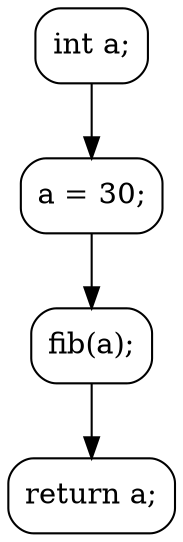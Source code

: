 digraph main_CFG {
    node [shape=box, style=rounded];
    M1 [label="int a;"];
    M2 [label="a = 30;"];
    M3 [label="fib(a);"];
    M4 [label="return a;"];
    M1 -> M2 -> M3 -> M4;
}